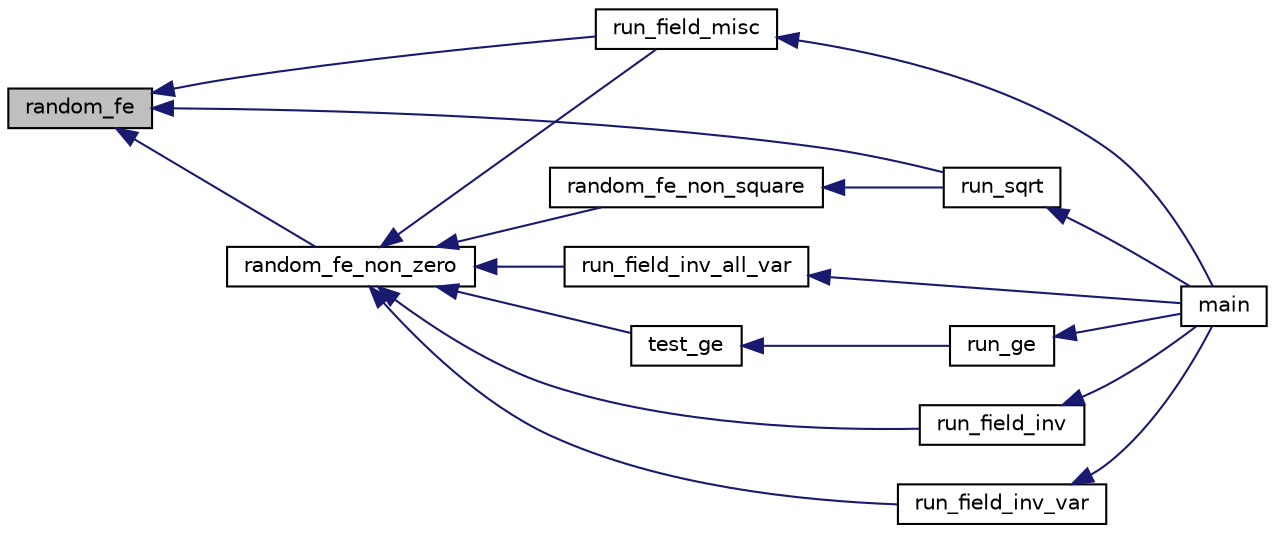 digraph "random_fe"
{
  edge [fontname="Helvetica",fontsize="10",labelfontname="Helvetica",labelfontsize="10"];
  node [fontname="Helvetica",fontsize="10",shape=record];
  rankdir="LR";
  Node497 [label="random_fe",height=0.2,width=0.4,color="black", fillcolor="grey75", style="filled", fontcolor="black"];
  Node497 -> Node498 [dir="back",color="midnightblue",fontsize="10",style="solid",fontname="Helvetica"];
  Node498 [label="random_fe_non_zero",height=0.2,width=0.4,color="black", fillcolor="white", style="filled",URL="$d5/d7f/tests_8c.html#a7f2c9aa1daa06bbd70798f8b8a6d978a"];
  Node498 -> Node499 [dir="back",color="midnightblue",fontsize="10",style="solid",fontname="Helvetica"];
  Node499 [label="random_fe_non_square",height=0.2,width=0.4,color="black", fillcolor="white", style="filled",URL="$d5/d7f/tests_8c.html#acb56afe8a17a3048470c0c299150a36a"];
  Node499 -> Node500 [dir="back",color="midnightblue",fontsize="10",style="solid",fontname="Helvetica"];
  Node500 [label="run_sqrt",height=0.2,width=0.4,color="black", fillcolor="white", style="filled",URL="$d5/d7f/tests_8c.html#a9f14566c39814625ca83d68d1dddb684"];
  Node500 -> Node501 [dir="back",color="midnightblue",fontsize="10",style="solid",fontname="Helvetica"];
  Node501 [label="main",height=0.2,width=0.4,color="black", fillcolor="white", style="filled",URL="$d5/d7f/tests_8c.html#a3c04138a5bfe5d72780bb7e82a18e627"];
  Node498 -> Node502 [dir="back",color="midnightblue",fontsize="10",style="solid",fontname="Helvetica"];
  Node502 [label="run_field_misc",height=0.2,width=0.4,color="black", fillcolor="white", style="filled",URL="$d5/d7f/tests_8c.html#a407b4cff8cbc365e753f2a1d70b45f81"];
  Node502 -> Node501 [dir="back",color="midnightblue",fontsize="10",style="solid",fontname="Helvetica"];
  Node498 -> Node503 [dir="back",color="midnightblue",fontsize="10",style="solid",fontname="Helvetica"];
  Node503 [label="run_field_inv",height=0.2,width=0.4,color="black", fillcolor="white", style="filled",URL="$d5/d7f/tests_8c.html#ad636c10e982fafdb8f6ddeb3d1424b2d"];
  Node503 -> Node501 [dir="back",color="midnightblue",fontsize="10",style="solid",fontname="Helvetica"];
  Node498 -> Node504 [dir="back",color="midnightblue",fontsize="10",style="solid",fontname="Helvetica"];
  Node504 [label="run_field_inv_var",height=0.2,width=0.4,color="black", fillcolor="white", style="filled",URL="$d5/d7f/tests_8c.html#ad83214628412557c86e3c1d01270c83a"];
  Node504 -> Node501 [dir="back",color="midnightblue",fontsize="10",style="solid",fontname="Helvetica"];
  Node498 -> Node505 [dir="back",color="midnightblue",fontsize="10",style="solid",fontname="Helvetica"];
  Node505 [label="run_field_inv_all_var",height=0.2,width=0.4,color="black", fillcolor="white", style="filled",URL="$d5/d7f/tests_8c.html#afb738ef4c7077ce703c56beefcb29653"];
  Node505 -> Node501 [dir="back",color="midnightblue",fontsize="10",style="solid",fontname="Helvetica"];
  Node498 -> Node506 [dir="back",color="midnightblue",fontsize="10",style="solid",fontname="Helvetica"];
  Node506 [label="test_ge",height=0.2,width=0.4,color="black", fillcolor="white", style="filled",URL="$d5/d7f/tests_8c.html#a3084bb11900a5e4d33115904d0ceb847"];
  Node506 -> Node507 [dir="back",color="midnightblue",fontsize="10",style="solid",fontname="Helvetica"];
  Node507 [label="run_ge",height=0.2,width=0.4,color="black", fillcolor="white", style="filled",URL="$d5/d7f/tests_8c.html#aa7ad70a73e9a44f0b9486ffe6f46ca39"];
  Node507 -> Node501 [dir="back",color="midnightblue",fontsize="10",style="solid",fontname="Helvetica"];
  Node497 -> Node502 [dir="back",color="midnightblue",fontsize="10",style="solid",fontname="Helvetica"];
  Node497 -> Node500 [dir="back",color="midnightblue",fontsize="10",style="solid",fontname="Helvetica"];
}
